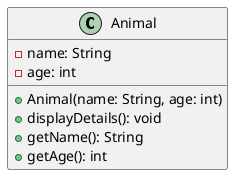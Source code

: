 @startuml
class Animal {
    -name: String
    -age: int
    +Animal(name: String, age: int)
    +displayDetails(): void
    +getName(): String
    +getAge(): int
}
@enduml
